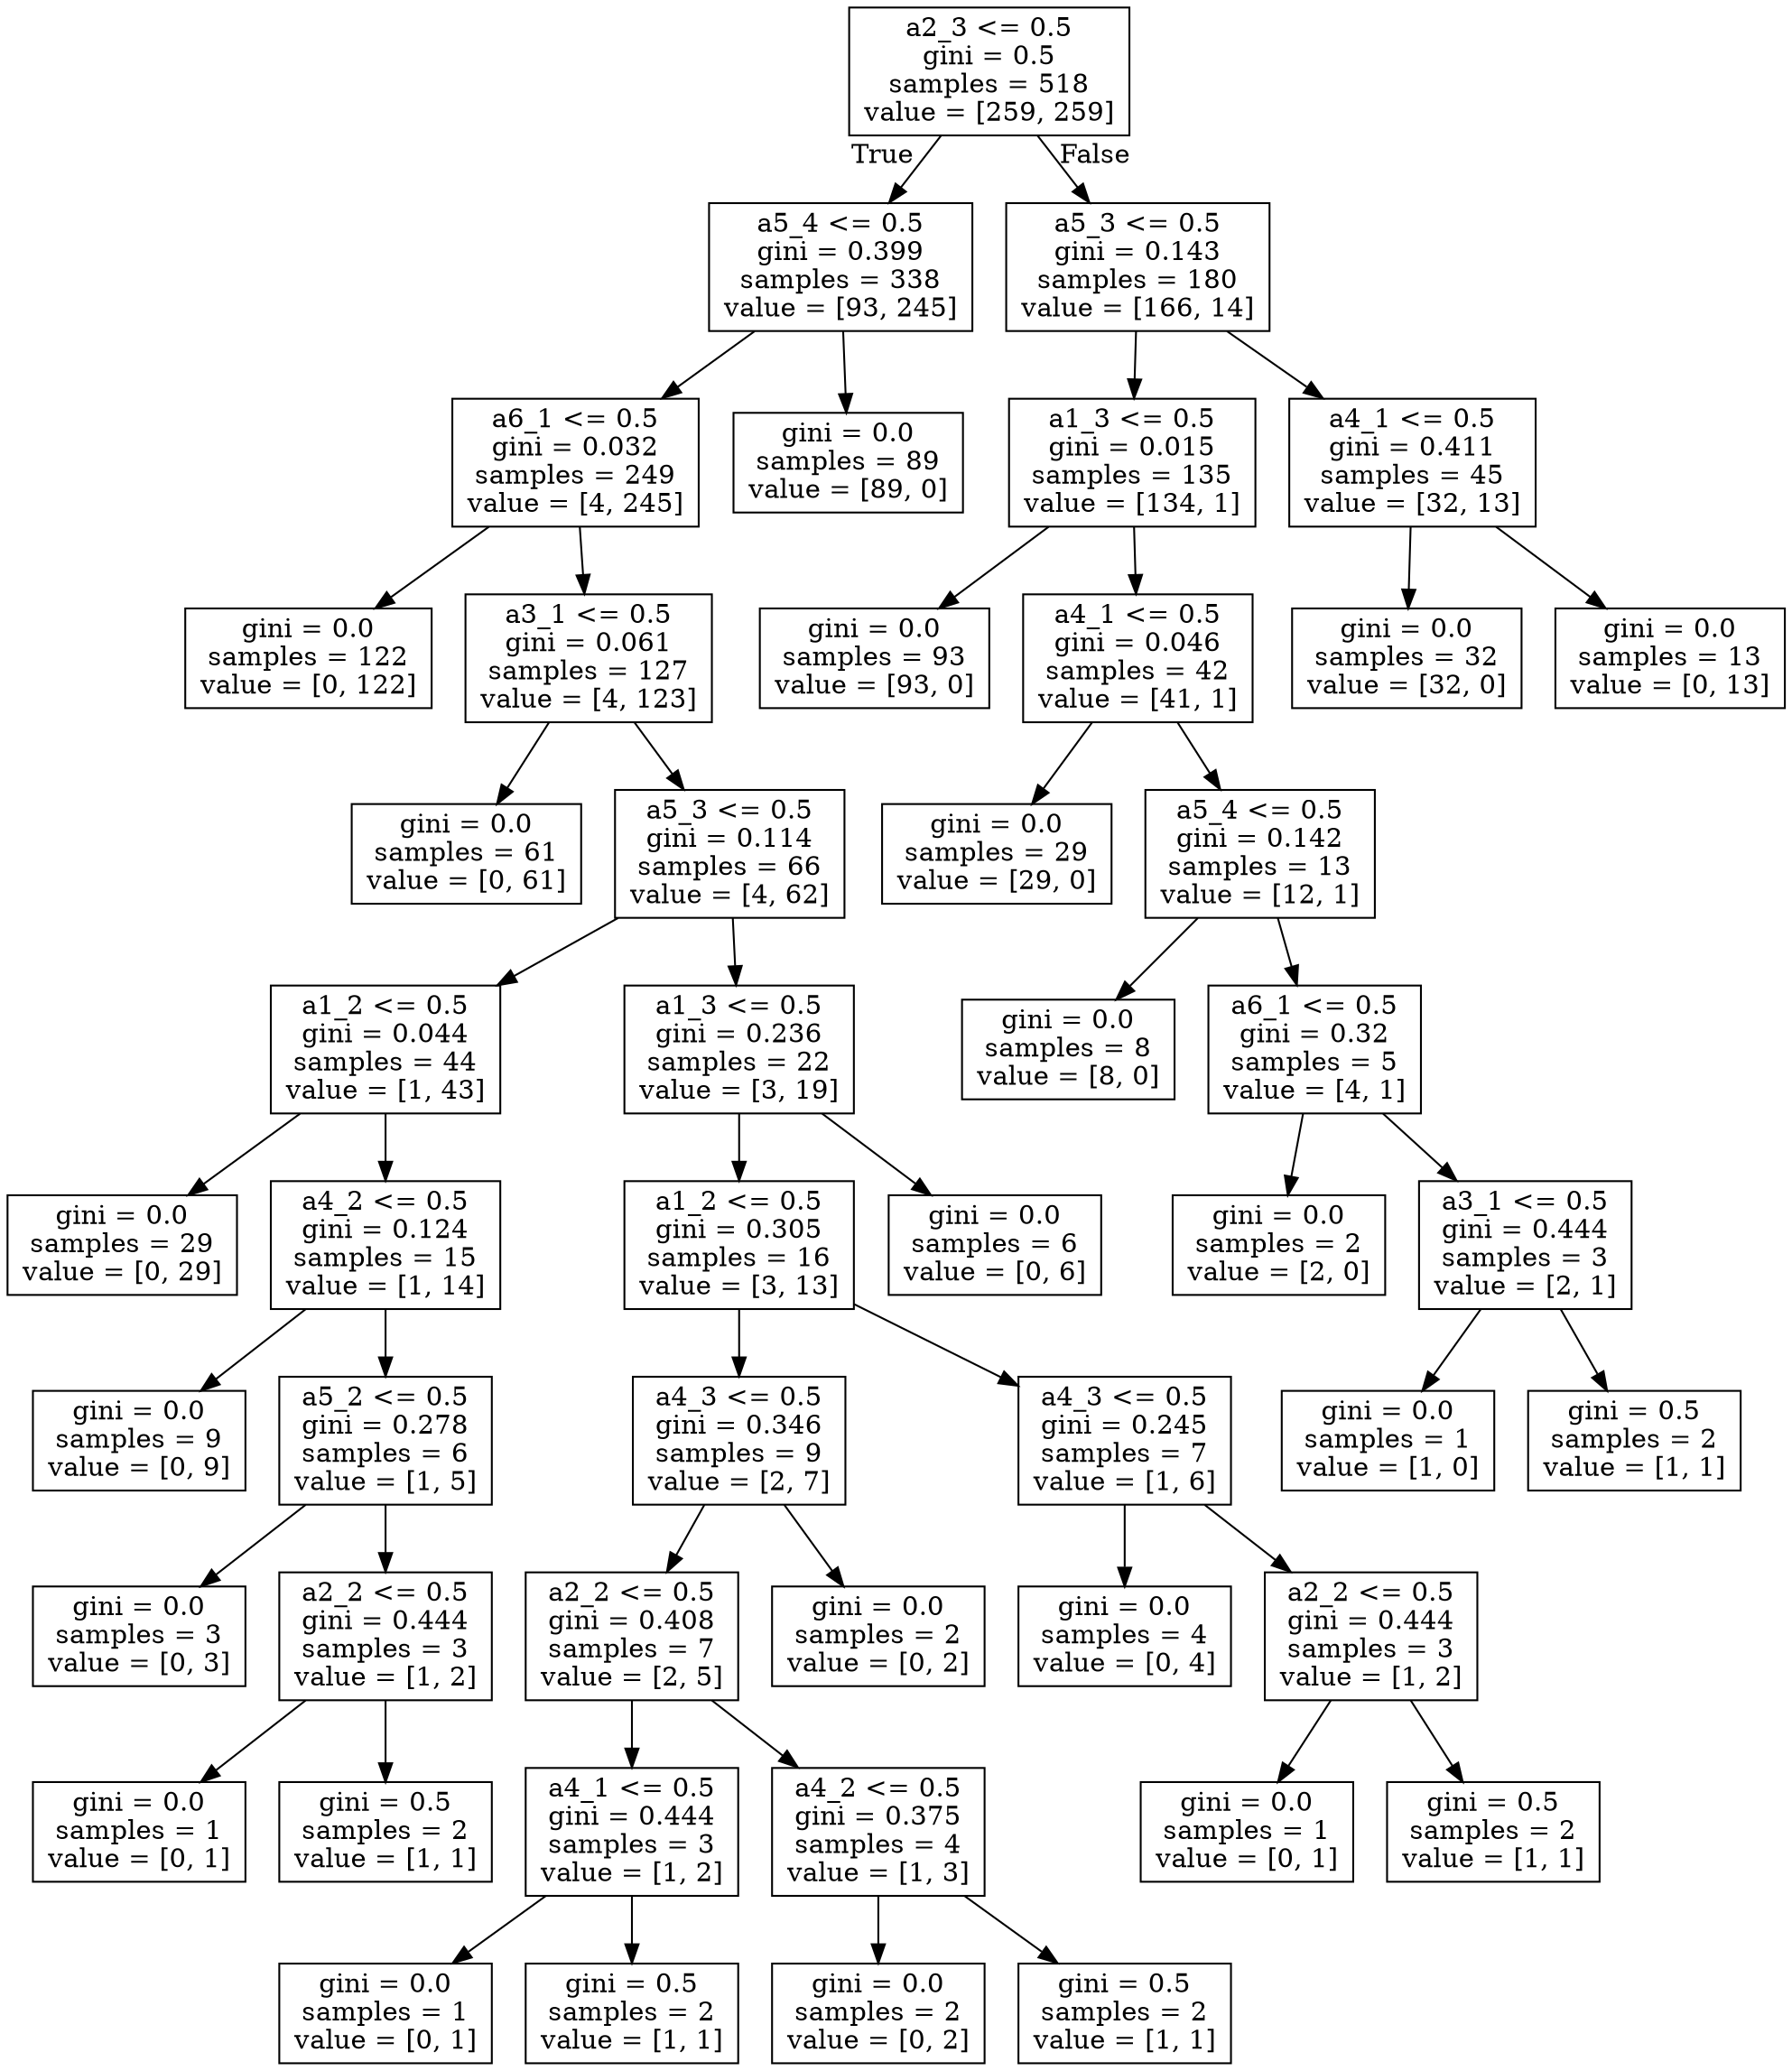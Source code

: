 digraph Tree {
node [shape=box] ;
0 [label="a2_3 <= 0.5\ngini = 0.5\nsamples = 518\nvalue = [259, 259]"] ;
1 [label="a5_4 <= 0.5\ngini = 0.399\nsamples = 338\nvalue = [93, 245]"] ;
0 -> 1 [labeldistance=2.5, labelangle=45, headlabel="True"] ;
2 [label="a6_1 <= 0.5\ngini = 0.032\nsamples = 249\nvalue = [4, 245]"] ;
1 -> 2 ;
3 [label="gini = 0.0\nsamples = 122\nvalue = [0, 122]"] ;
2 -> 3 ;
4 [label="a3_1 <= 0.5\ngini = 0.061\nsamples = 127\nvalue = [4, 123]"] ;
2 -> 4 ;
5 [label="gini = 0.0\nsamples = 61\nvalue = [0, 61]"] ;
4 -> 5 ;
6 [label="a5_3 <= 0.5\ngini = 0.114\nsamples = 66\nvalue = [4, 62]"] ;
4 -> 6 ;
7 [label="a1_2 <= 0.5\ngini = 0.044\nsamples = 44\nvalue = [1, 43]"] ;
6 -> 7 ;
8 [label="gini = 0.0\nsamples = 29\nvalue = [0, 29]"] ;
7 -> 8 ;
9 [label="a4_2 <= 0.5\ngini = 0.124\nsamples = 15\nvalue = [1, 14]"] ;
7 -> 9 ;
10 [label="gini = 0.0\nsamples = 9\nvalue = [0, 9]"] ;
9 -> 10 ;
11 [label="a5_2 <= 0.5\ngini = 0.278\nsamples = 6\nvalue = [1, 5]"] ;
9 -> 11 ;
12 [label="gini = 0.0\nsamples = 3\nvalue = [0, 3]"] ;
11 -> 12 ;
13 [label="a2_2 <= 0.5\ngini = 0.444\nsamples = 3\nvalue = [1, 2]"] ;
11 -> 13 ;
14 [label="gini = 0.0\nsamples = 1\nvalue = [0, 1]"] ;
13 -> 14 ;
15 [label="gini = 0.5\nsamples = 2\nvalue = [1, 1]"] ;
13 -> 15 ;
16 [label="a1_3 <= 0.5\ngini = 0.236\nsamples = 22\nvalue = [3, 19]"] ;
6 -> 16 ;
17 [label="a1_2 <= 0.5\ngini = 0.305\nsamples = 16\nvalue = [3, 13]"] ;
16 -> 17 ;
18 [label="a4_3 <= 0.5\ngini = 0.346\nsamples = 9\nvalue = [2, 7]"] ;
17 -> 18 ;
19 [label="a2_2 <= 0.5\ngini = 0.408\nsamples = 7\nvalue = [2, 5]"] ;
18 -> 19 ;
20 [label="a4_1 <= 0.5\ngini = 0.444\nsamples = 3\nvalue = [1, 2]"] ;
19 -> 20 ;
21 [label="gini = 0.0\nsamples = 1\nvalue = [0, 1]"] ;
20 -> 21 ;
22 [label="gini = 0.5\nsamples = 2\nvalue = [1, 1]"] ;
20 -> 22 ;
23 [label="a4_2 <= 0.5\ngini = 0.375\nsamples = 4\nvalue = [1, 3]"] ;
19 -> 23 ;
24 [label="gini = 0.0\nsamples = 2\nvalue = [0, 2]"] ;
23 -> 24 ;
25 [label="gini = 0.5\nsamples = 2\nvalue = [1, 1]"] ;
23 -> 25 ;
26 [label="gini = 0.0\nsamples = 2\nvalue = [0, 2]"] ;
18 -> 26 ;
27 [label="a4_3 <= 0.5\ngini = 0.245\nsamples = 7\nvalue = [1, 6]"] ;
17 -> 27 ;
28 [label="gini = 0.0\nsamples = 4\nvalue = [0, 4]"] ;
27 -> 28 ;
29 [label="a2_2 <= 0.5\ngini = 0.444\nsamples = 3\nvalue = [1, 2]"] ;
27 -> 29 ;
30 [label="gini = 0.0\nsamples = 1\nvalue = [0, 1]"] ;
29 -> 30 ;
31 [label="gini = 0.5\nsamples = 2\nvalue = [1, 1]"] ;
29 -> 31 ;
32 [label="gini = 0.0\nsamples = 6\nvalue = [0, 6]"] ;
16 -> 32 ;
33 [label="gini = 0.0\nsamples = 89\nvalue = [89, 0]"] ;
1 -> 33 ;
34 [label="a5_3 <= 0.5\ngini = 0.143\nsamples = 180\nvalue = [166, 14]"] ;
0 -> 34 [labeldistance=2.5, labelangle=-45, headlabel="False"] ;
35 [label="a1_3 <= 0.5\ngini = 0.015\nsamples = 135\nvalue = [134, 1]"] ;
34 -> 35 ;
36 [label="gini = 0.0\nsamples = 93\nvalue = [93, 0]"] ;
35 -> 36 ;
37 [label="a4_1 <= 0.5\ngini = 0.046\nsamples = 42\nvalue = [41, 1]"] ;
35 -> 37 ;
38 [label="gini = 0.0\nsamples = 29\nvalue = [29, 0]"] ;
37 -> 38 ;
39 [label="a5_4 <= 0.5\ngini = 0.142\nsamples = 13\nvalue = [12, 1]"] ;
37 -> 39 ;
40 [label="gini = 0.0\nsamples = 8\nvalue = [8, 0]"] ;
39 -> 40 ;
41 [label="a6_1 <= 0.5\ngini = 0.32\nsamples = 5\nvalue = [4, 1]"] ;
39 -> 41 ;
42 [label="gini = 0.0\nsamples = 2\nvalue = [2, 0]"] ;
41 -> 42 ;
43 [label="a3_1 <= 0.5\ngini = 0.444\nsamples = 3\nvalue = [2, 1]"] ;
41 -> 43 ;
44 [label="gini = 0.0\nsamples = 1\nvalue = [1, 0]"] ;
43 -> 44 ;
45 [label="gini = 0.5\nsamples = 2\nvalue = [1, 1]"] ;
43 -> 45 ;
46 [label="a4_1 <= 0.5\ngini = 0.411\nsamples = 45\nvalue = [32, 13]"] ;
34 -> 46 ;
47 [label="gini = 0.0\nsamples = 32\nvalue = [32, 0]"] ;
46 -> 47 ;
48 [label="gini = 0.0\nsamples = 13\nvalue = [0, 13]"] ;
46 -> 48 ;
}
